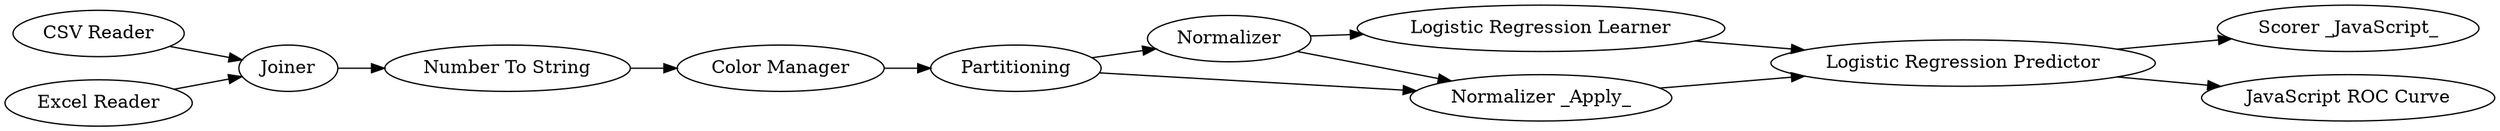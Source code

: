 digraph {
	"1313004757317400160_105" [label="Number To String"]
	"1313004757317400160_107" [label="CSV Reader"]
	"1313004757317400160_111" [label="Scorer _JavaScript_"]
	"1313004757317400160_61" [label=Partitioning]
	"1313004757317400160_108" [label=Joiner]
	"1313004757317400160_114" [label="Logistic Regression Learner"]
	"1313004757317400160_102" [label="JavaScript ROC Curve"]
	"1313004757317400160_115" [label="Logistic Regression Predictor"]
	"1313004757317400160_106" [label="Excel Reader"]
	"1313004757317400160_67" [label="Color Manager"]
	"1313004757317400160_116" [label=Normalizer]
	"1313004757317400160_117" [label="Normalizer _Apply_"]
	"1313004757317400160_105" -> "1313004757317400160_67"
	"1313004757317400160_115" -> "1313004757317400160_102"
	"1313004757317400160_116" -> "1313004757317400160_117"
	"1313004757317400160_61" -> "1313004757317400160_116"
	"1313004757317400160_61" -> "1313004757317400160_117"
	"1313004757317400160_107" -> "1313004757317400160_108"
	"1313004757317400160_114" -> "1313004757317400160_115"
	"1313004757317400160_67" -> "1313004757317400160_61"
	"1313004757317400160_116" -> "1313004757317400160_114"
	"1313004757317400160_117" -> "1313004757317400160_115"
	"1313004757317400160_108" -> "1313004757317400160_105"
	"1313004757317400160_115" -> "1313004757317400160_111"
	"1313004757317400160_106" -> "1313004757317400160_108"
	rankdir=LR
}
